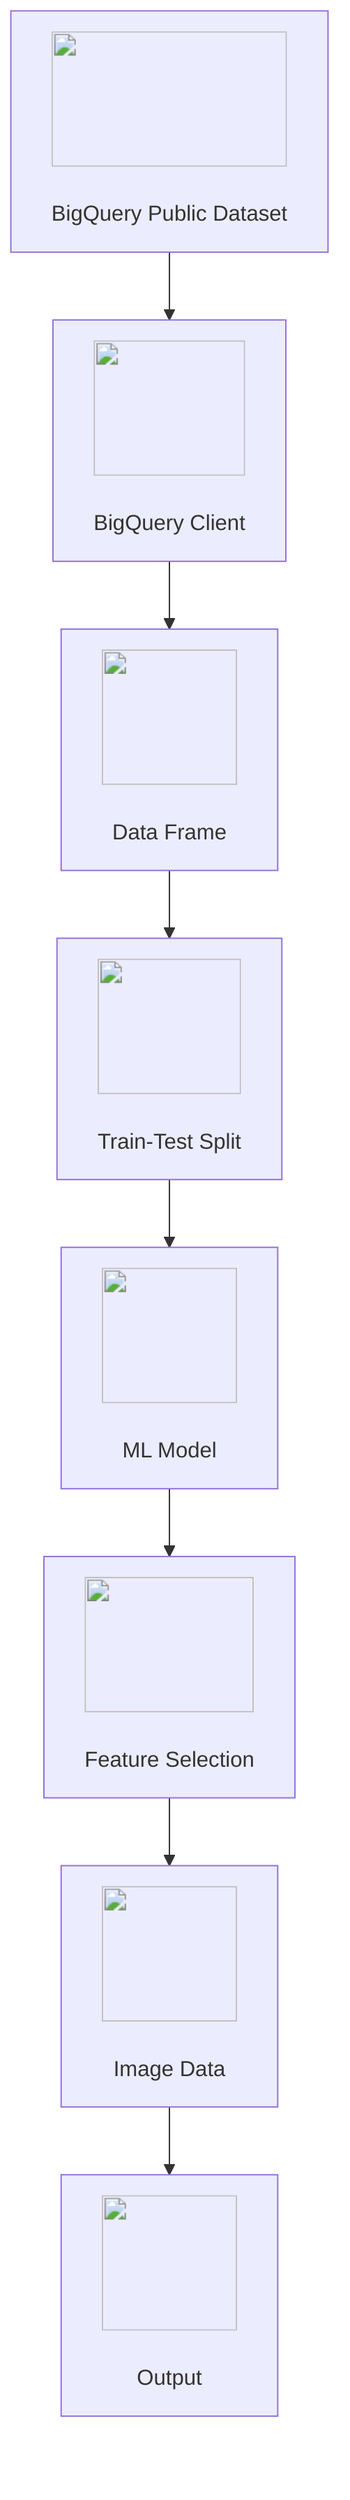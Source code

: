 flowchart TD
    A["<img src='icons/database.svg' width=100 height=100/> <br/> BigQuery Public Dataset"]
    B["<img src='icons/file.svg' width=100 height=100/> <br/> BigQuery Client"]
    C["<img src='icons/table.svg' width=100 height=100/> <br/> Data Frame"]
    D["<img src='icons/row_split.svg' width=100 height=100/> <br/> Train-Test Split"]
    E["<img src='icons/brain.svg' width=100 height=100/> <br/> ML Model"]
    F["<img src='icons/column_split.svg' width=100 height=100/> <br/> Feature Selection"]
    G["<img src='icons/image.svg' width=100 height=100/> <br/> Image Data"]
    H["<img src='icons/database.svg' width=100 height=100/> <br/> Output"]
    A --> B
    B --> C
    C --> D
    D --> E
    E --> F
    F --> G
    G --> H